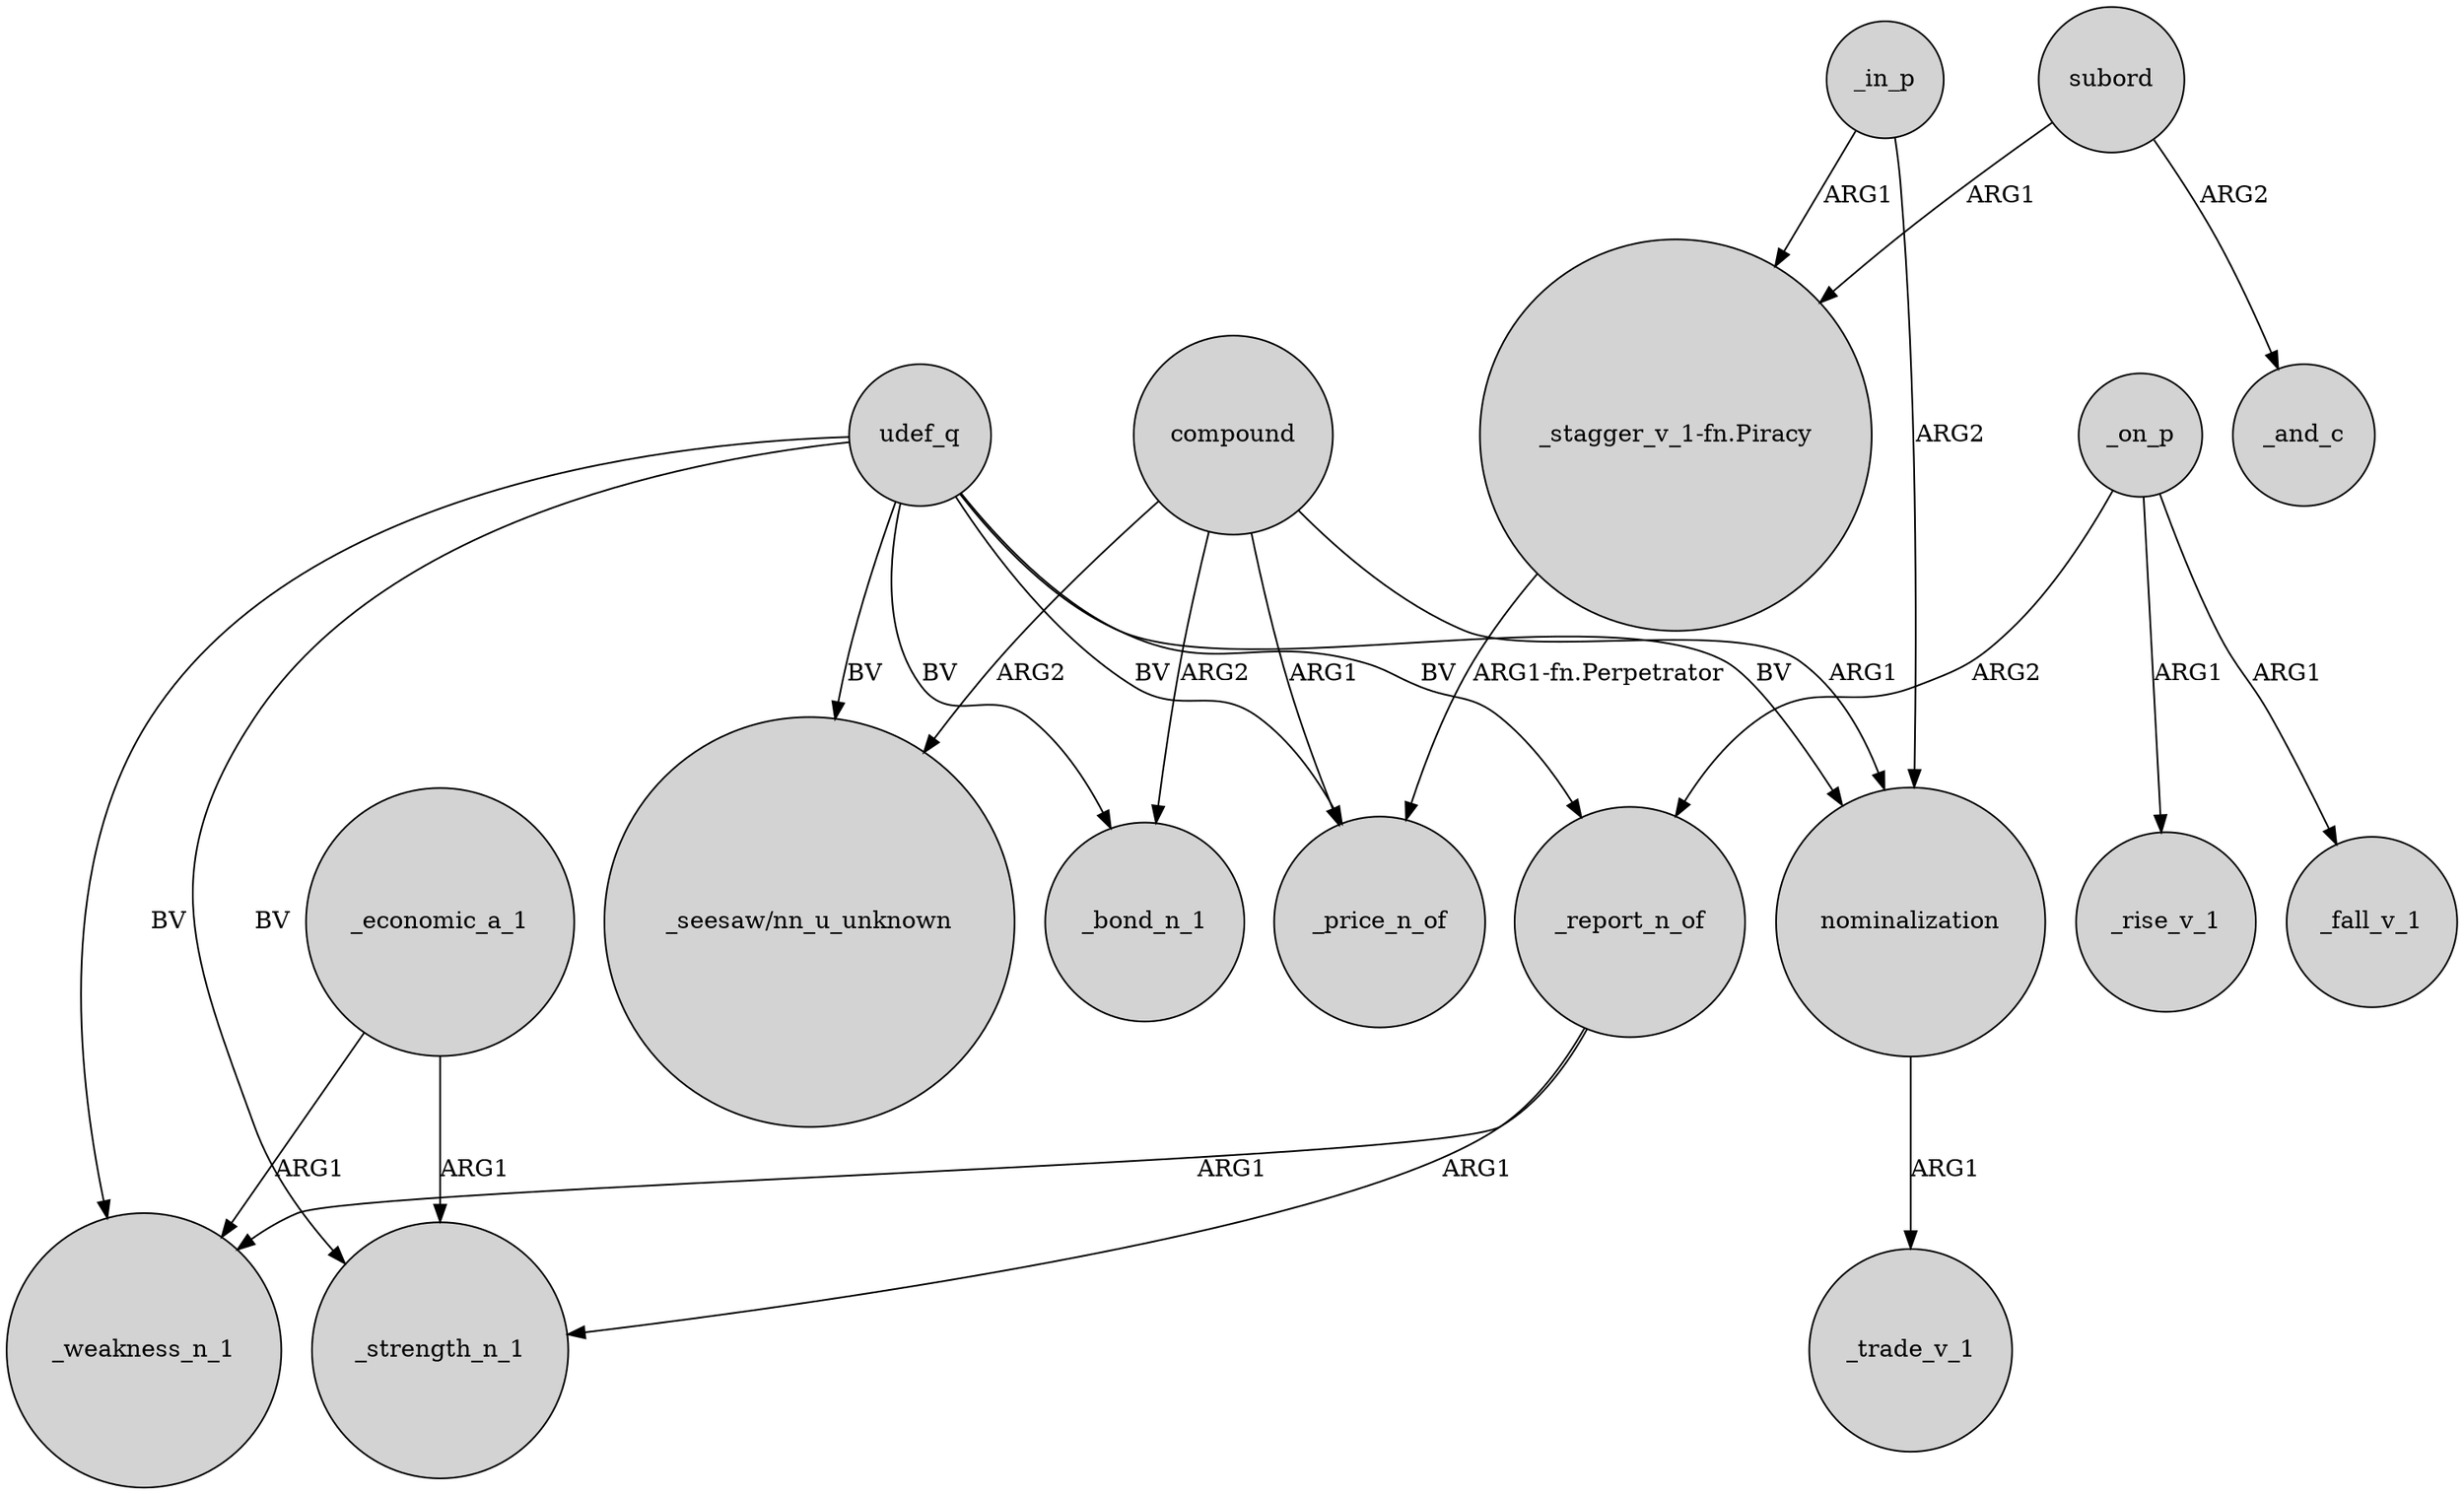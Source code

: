 digraph {
	node [shape=circle style=filled]
	_economic_a_1 -> _strength_n_1 [label=ARG1]
	_report_n_of -> _strength_n_1 [label=ARG1]
	udef_q -> _bond_n_1 [label=BV]
	_in_p -> "_stagger_v_1-fn.Piracy" [label=ARG1]
	_on_p -> _rise_v_1 [label=ARG1]
	udef_q -> _price_n_of [label=BV]
	udef_q -> nominalization [label=BV]
	subord -> _and_c [label=ARG2]
	compound -> _bond_n_1 [label=ARG2]
	"_stagger_v_1-fn.Piracy" -> _price_n_of [label="ARG1-fn.Perpetrator"]
	udef_q -> _report_n_of [label=BV]
	_report_n_of -> _weakness_n_1 [label=ARG1]
	udef_q -> _weakness_n_1 [label=BV]
	compound -> nominalization [label=ARG1]
	_on_p -> _report_n_of [label=ARG2]
	udef_q -> _strength_n_1 [label=BV]
	_economic_a_1 -> _weakness_n_1 [label=ARG1]
	nominalization -> _trade_v_1 [label=ARG1]
	udef_q -> "_seesaw/nn_u_unknown" [label=BV]
	_in_p -> nominalization [label=ARG2]
	compound -> _price_n_of [label=ARG1]
	compound -> "_seesaw/nn_u_unknown" [label=ARG2]
	subord -> "_stagger_v_1-fn.Piracy" [label=ARG1]
	_on_p -> _fall_v_1 [label=ARG1]
}
